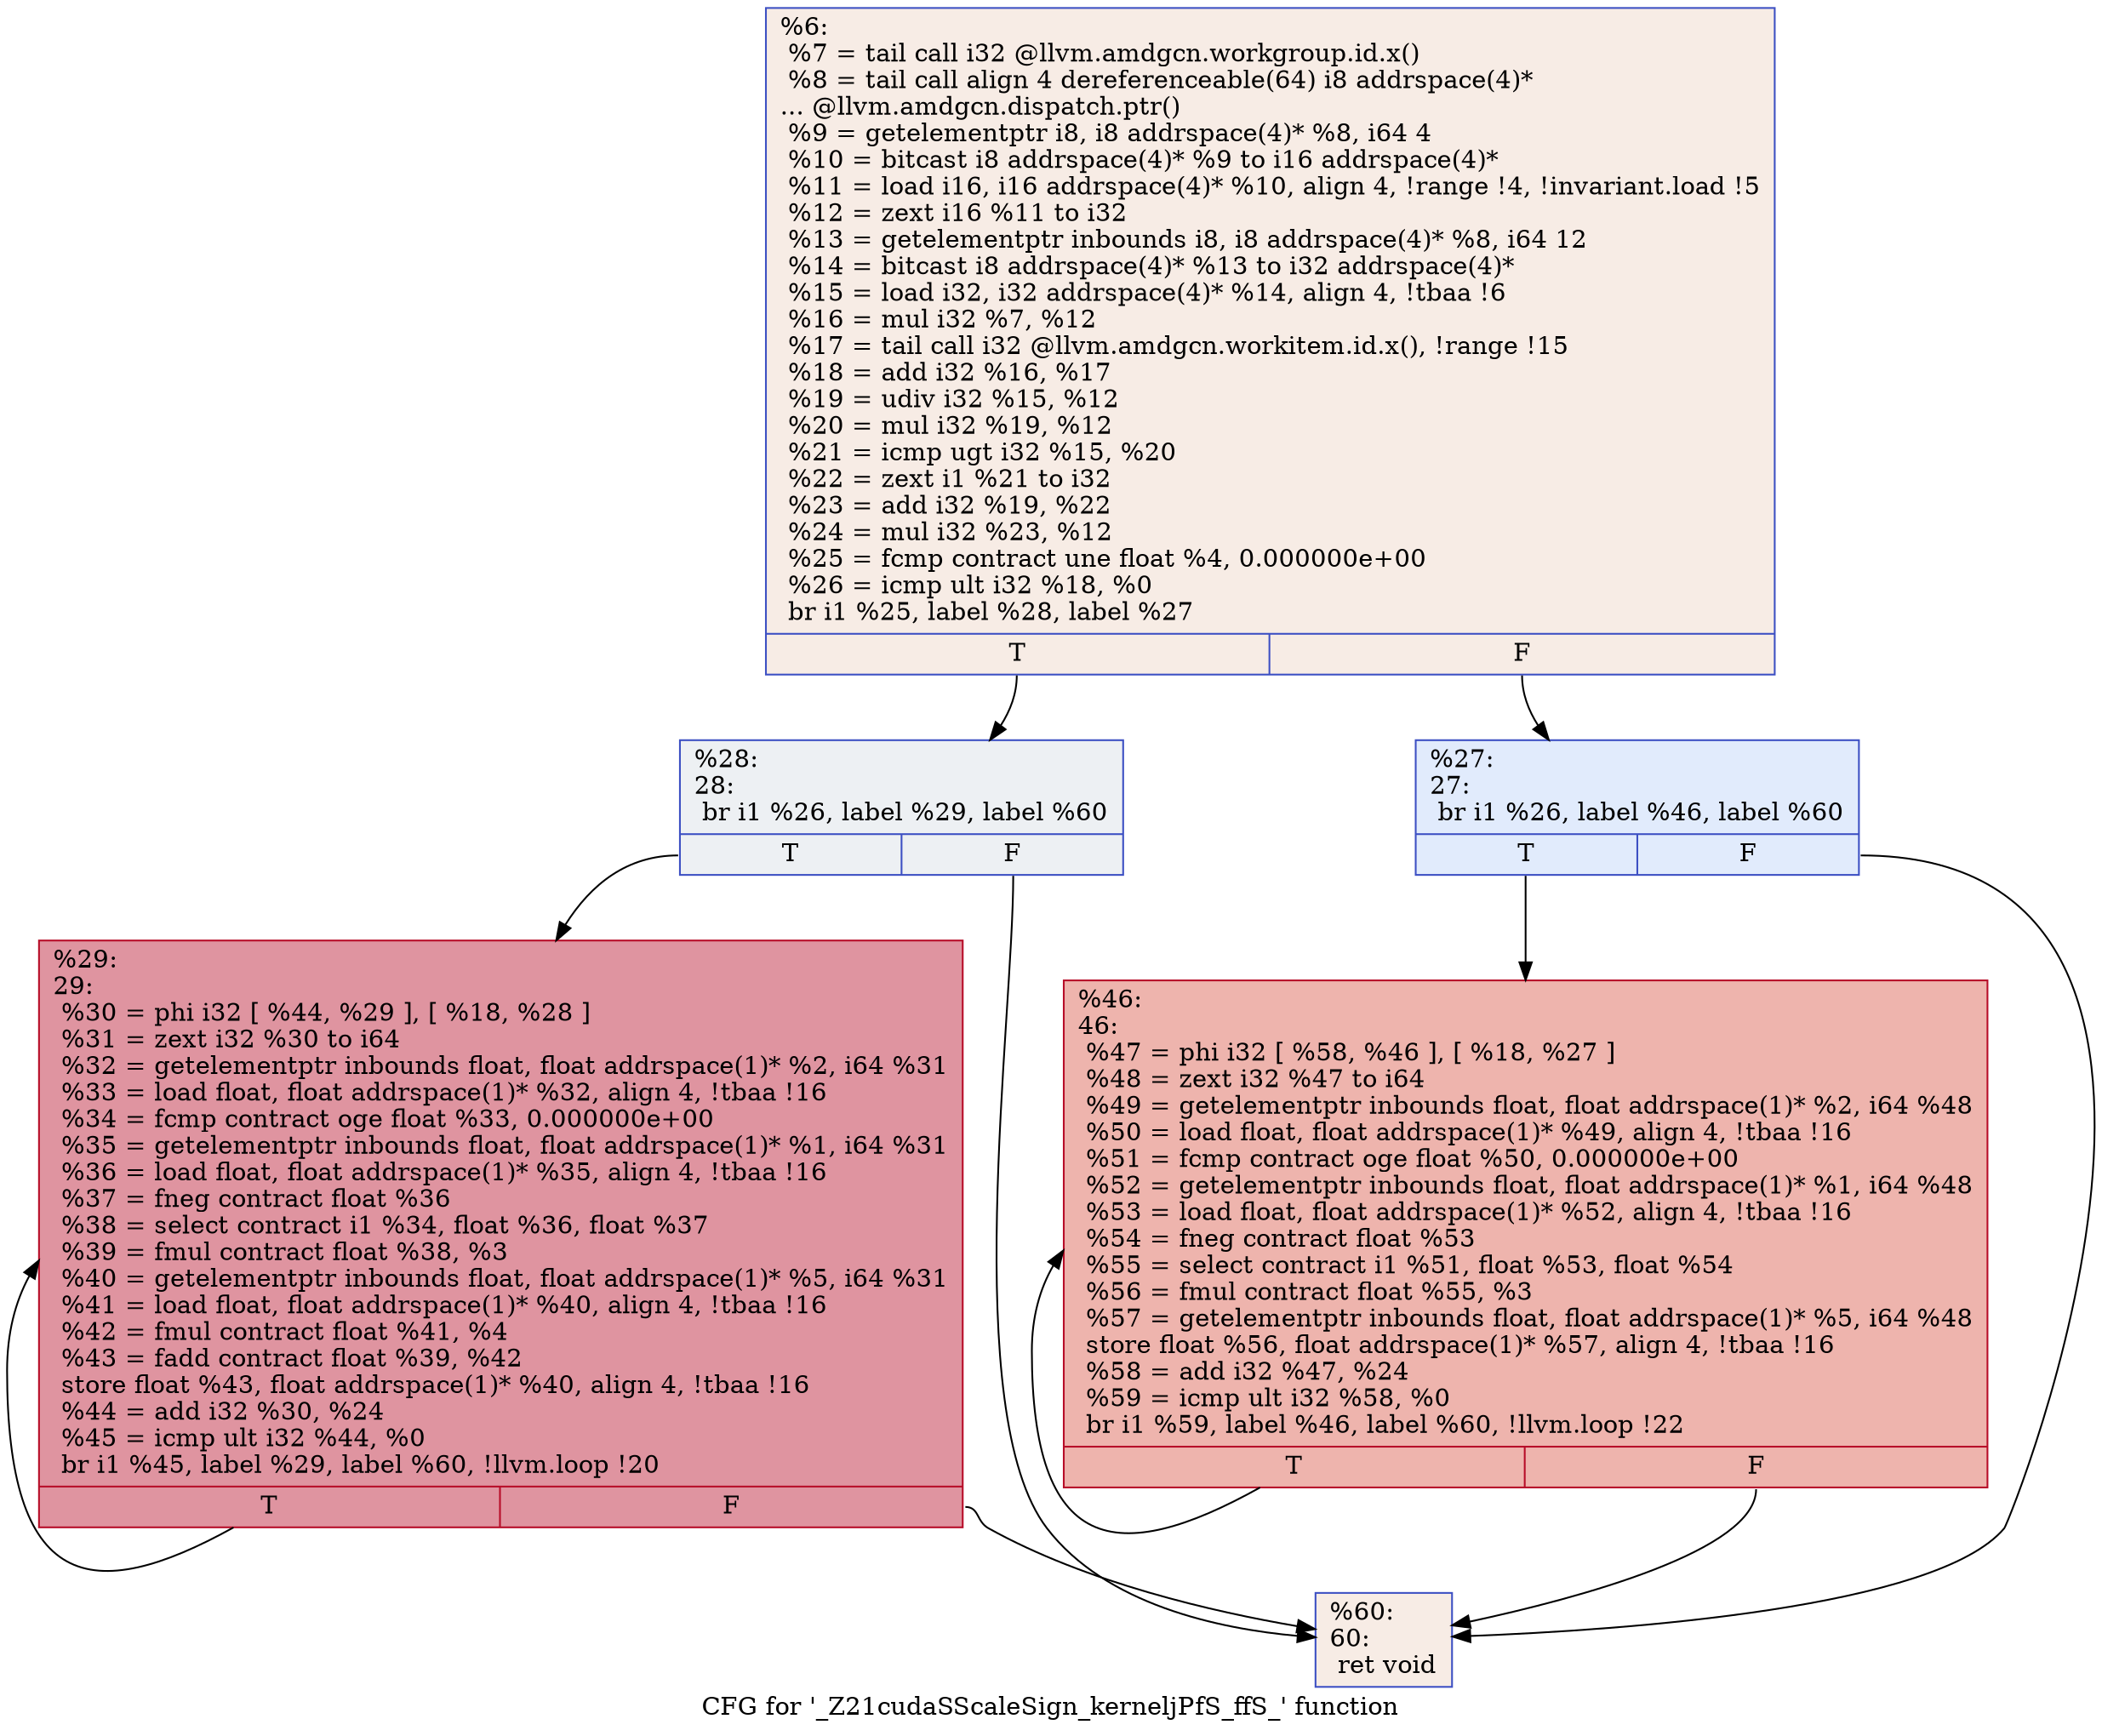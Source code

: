 digraph "CFG for '_Z21cudaSScaleSign_kerneljPfS_ffS_' function" {
	label="CFG for '_Z21cudaSScaleSign_kerneljPfS_ffS_' function";

	Node0x5635aa0 [shape=record,color="#3d50c3ff", style=filled, fillcolor="#ecd3c570",label="{%6:\l  %7 = tail call i32 @llvm.amdgcn.workgroup.id.x()\l  %8 = tail call align 4 dereferenceable(64) i8 addrspace(4)*\l... @llvm.amdgcn.dispatch.ptr()\l  %9 = getelementptr i8, i8 addrspace(4)* %8, i64 4\l  %10 = bitcast i8 addrspace(4)* %9 to i16 addrspace(4)*\l  %11 = load i16, i16 addrspace(4)* %10, align 4, !range !4, !invariant.load !5\l  %12 = zext i16 %11 to i32\l  %13 = getelementptr inbounds i8, i8 addrspace(4)* %8, i64 12\l  %14 = bitcast i8 addrspace(4)* %13 to i32 addrspace(4)*\l  %15 = load i32, i32 addrspace(4)* %14, align 4, !tbaa !6\l  %16 = mul i32 %7, %12\l  %17 = tail call i32 @llvm.amdgcn.workitem.id.x(), !range !15\l  %18 = add i32 %16, %17\l  %19 = udiv i32 %15, %12\l  %20 = mul i32 %19, %12\l  %21 = icmp ugt i32 %15, %20\l  %22 = zext i1 %21 to i32\l  %23 = add i32 %19, %22\l  %24 = mul i32 %23, %12\l  %25 = fcmp contract une float %4, 0.000000e+00\l  %26 = icmp ult i32 %18, %0\l  br i1 %25, label %28, label %27\l|{<s0>T|<s1>F}}"];
	Node0x5635aa0:s0 -> Node0x5638b50;
	Node0x5635aa0:s1 -> Node0x5638be0;
	Node0x5638be0 [shape=record,color="#3d50c3ff", style=filled, fillcolor="#bbd1f870",label="{%27:\l27:                                               \l  br i1 %26, label %46, label %60\l|{<s0>T|<s1>F}}"];
	Node0x5638be0:s0 -> Node0x5638d20;
	Node0x5638be0:s1 -> Node0x5638d70;
	Node0x5638b50 [shape=record,color="#3d50c3ff", style=filled, fillcolor="#d6dce470",label="{%28:\l28:                                               \l  br i1 %26, label %29, label %60\l|{<s0>T|<s1>F}}"];
	Node0x5638b50:s0 -> Node0x5638eb0;
	Node0x5638b50:s1 -> Node0x5638d70;
	Node0x5638eb0 [shape=record,color="#b70d28ff", style=filled, fillcolor="#b70d2870",label="{%29:\l29:                                               \l  %30 = phi i32 [ %44, %29 ], [ %18, %28 ]\l  %31 = zext i32 %30 to i64\l  %32 = getelementptr inbounds float, float addrspace(1)* %2, i64 %31\l  %33 = load float, float addrspace(1)* %32, align 4, !tbaa !16\l  %34 = fcmp contract oge float %33, 0.000000e+00\l  %35 = getelementptr inbounds float, float addrspace(1)* %1, i64 %31\l  %36 = load float, float addrspace(1)* %35, align 4, !tbaa !16\l  %37 = fneg contract float %36\l  %38 = select contract i1 %34, float %36, float %37\l  %39 = fmul contract float %38, %3\l  %40 = getelementptr inbounds float, float addrspace(1)* %5, i64 %31\l  %41 = load float, float addrspace(1)* %40, align 4, !tbaa !16\l  %42 = fmul contract float %41, %4\l  %43 = fadd contract float %39, %42\l  store float %43, float addrspace(1)* %40, align 4, !tbaa !16\l  %44 = add i32 %30, %24\l  %45 = icmp ult i32 %44, %0\l  br i1 %45, label %29, label %60, !llvm.loop !20\l|{<s0>T|<s1>F}}"];
	Node0x5638eb0:s0 -> Node0x5638eb0;
	Node0x5638eb0:s1 -> Node0x5638d70;
	Node0x5638d20 [shape=record,color="#b70d28ff", style=filled, fillcolor="#d8564670",label="{%46:\l46:                                               \l  %47 = phi i32 [ %58, %46 ], [ %18, %27 ]\l  %48 = zext i32 %47 to i64\l  %49 = getelementptr inbounds float, float addrspace(1)* %2, i64 %48\l  %50 = load float, float addrspace(1)* %49, align 4, !tbaa !16\l  %51 = fcmp contract oge float %50, 0.000000e+00\l  %52 = getelementptr inbounds float, float addrspace(1)* %1, i64 %48\l  %53 = load float, float addrspace(1)* %52, align 4, !tbaa !16\l  %54 = fneg contract float %53\l  %55 = select contract i1 %51, float %53, float %54\l  %56 = fmul contract float %55, %3\l  %57 = getelementptr inbounds float, float addrspace(1)* %5, i64 %48\l  store float %56, float addrspace(1)* %57, align 4, !tbaa !16\l  %58 = add i32 %47, %24\l  %59 = icmp ult i32 %58, %0\l  br i1 %59, label %46, label %60, !llvm.loop !22\l|{<s0>T|<s1>F}}"];
	Node0x5638d20:s0 -> Node0x5638d20;
	Node0x5638d20:s1 -> Node0x5638d70;
	Node0x5638d70 [shape=record,color="#3d50c3ff", style=filled, fillcolor="#ecd3c570",label="{%60:\l60:                                               \l  ret void\l}"];
}
